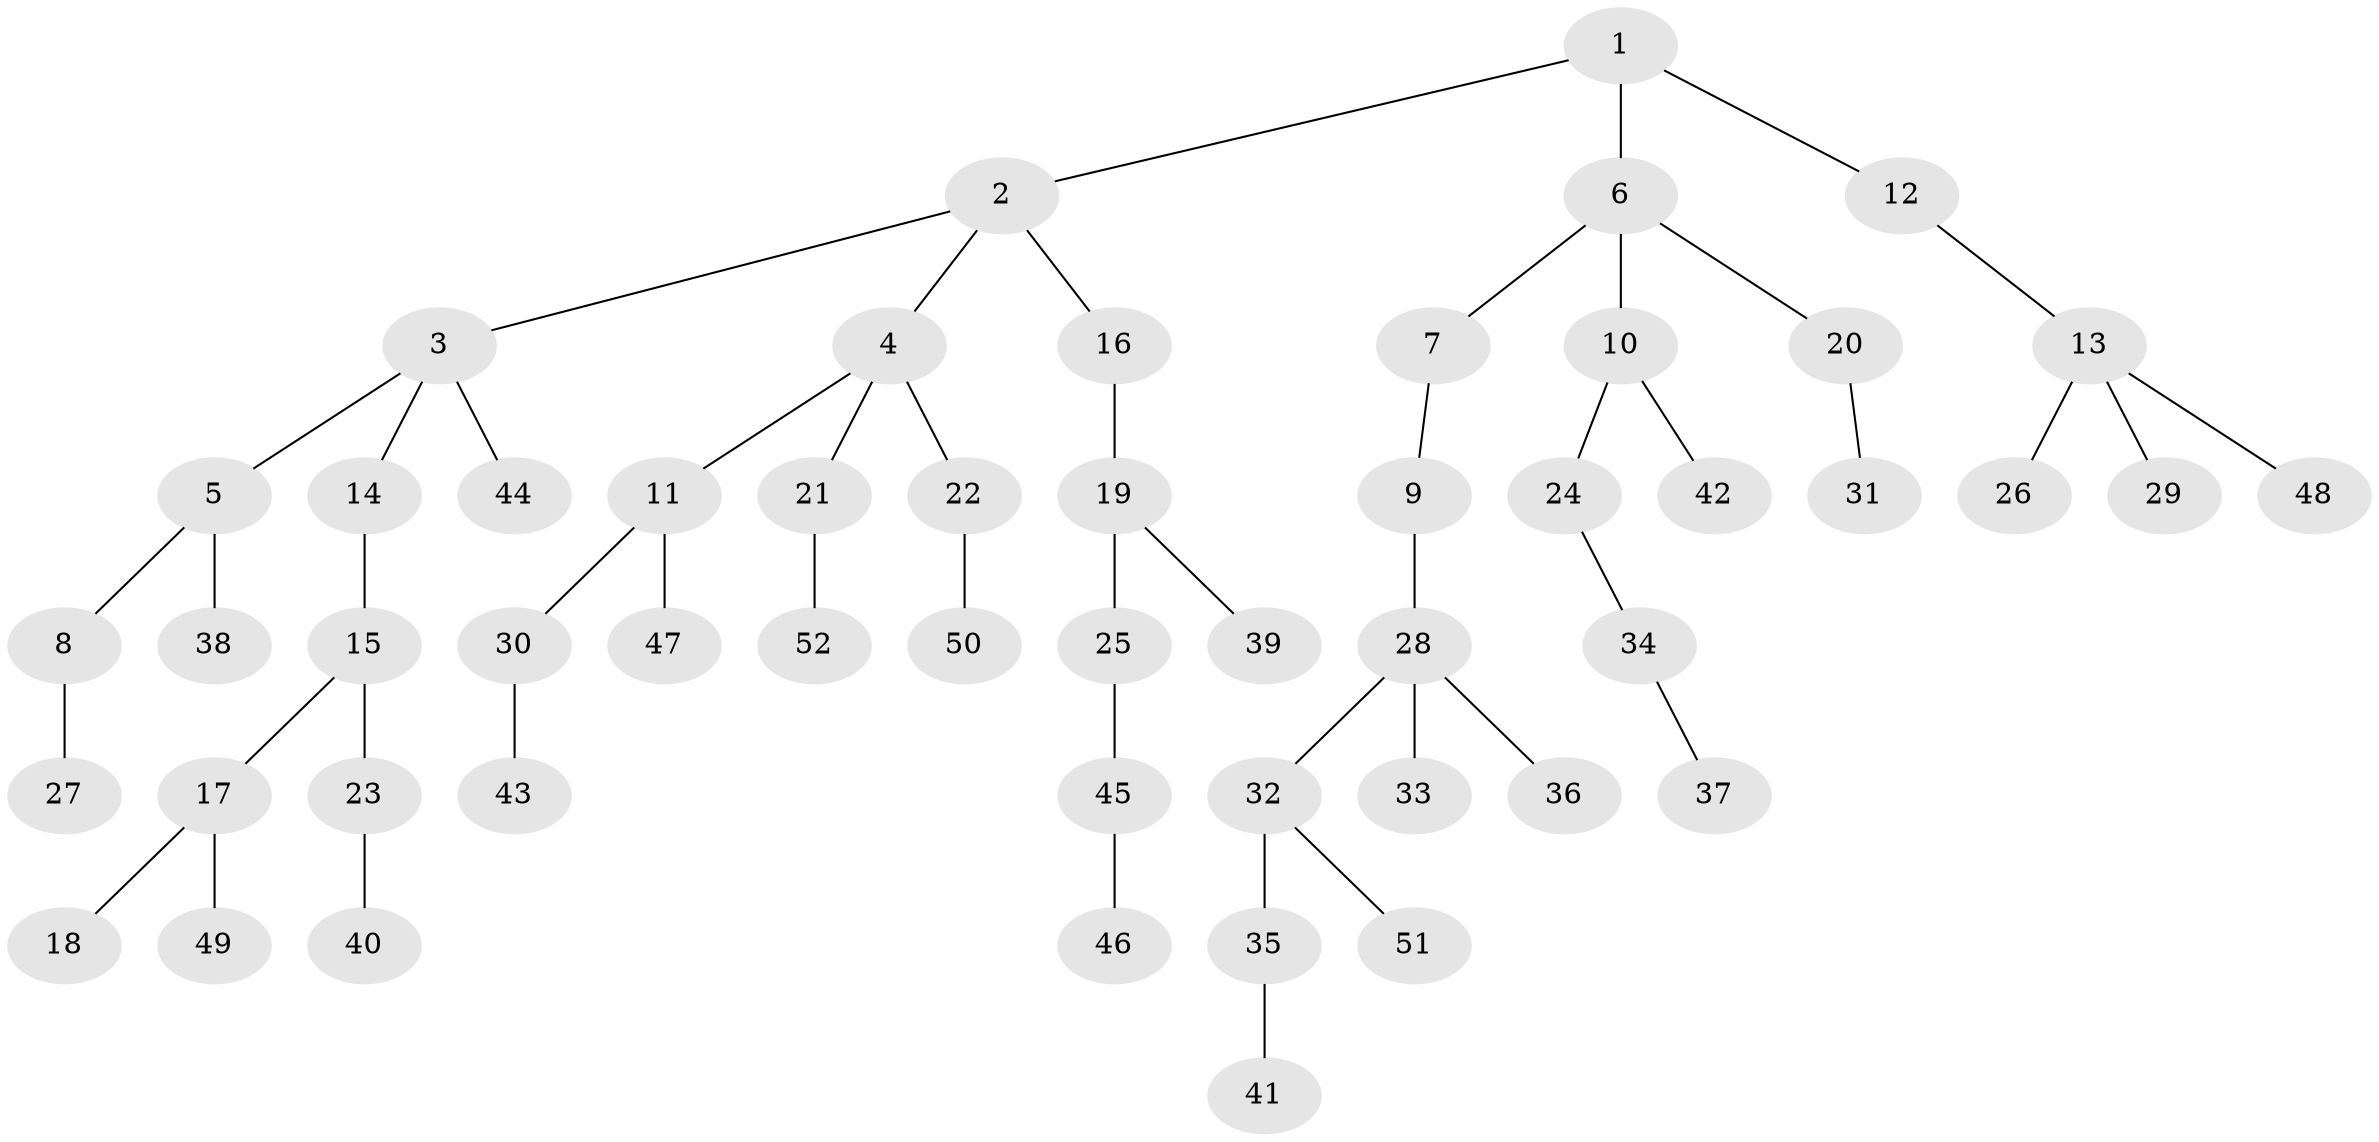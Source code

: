 // coarse degree distribution, {5: 0.03125, 4: 0.09375, 2: 0.34375, 1: 0.4375, 3: 0.09375}
// Generated by graph-tools (version 1.1) at 2025/24/03/03/25 07:24:08]
// undirected, 52 vertices, 51 edges
graph export_dot {
graph [start="1"]
  node [color=gray90,style=filled];
  1;
  2;
  3;
  4;
  5;
  6;
  7;
  8;
  9;
  10;
  11;
  12;
  13;
  14;
  15;
  16;
  17;
  18;
  19;
  20;
  21;
  22;
  23;
  24;
  25;
  26;
  27;
  28;
  29;
  30;
  31;
  32;
  33;
  34;
  35;
  36;
  37;
  38;
  39;
  40;
  41;
  42;
  43;
  44;
  45;
  46;
  47;
  48;
  49;
  50;
  51;
  52;
  1 -- 2;
  1 -- 6;
  1 -- 12;
  2 -- 3;
  2 -- 4;
  2 -- 16;
  3 -- 5;
  3 -- 14;
  3 -- 44;
  4 -- 11;
  4 -- 21;
  4 -- 22;
  5 -- 8;
  5 -- 38;
  6 -- 7;
  6 -- 10;
  6 -- 20;
  7 -- 9;
  8 -- 27;
  9 -- 28;
  10 -- 24;
  10 -- 42;
  11 -- 30;
  11 -- 47;
  12 -- 13;
  13 -- 26;
  13 -- 29;
  13 -- 48;
  14 -- 15;
  15 -- 17;
  15 -- 23;
  16 -- 19;
  17 -- 18;
  17 -- 49;
  19 -- 25;
  19 -- 39;
  20 -- 31;
  21 -- 52;
  22 -- 50;
  23 -- 40;
  24 -- 34;
  25 -- 45;
  28 -- 32;
  28 -- 33;
  28 -- 36;
  30 -- 43;
  32 -- 35;
  32 -- 51;
  34 -- 37;
  35 -- 41;
  45 -- 46;
}
